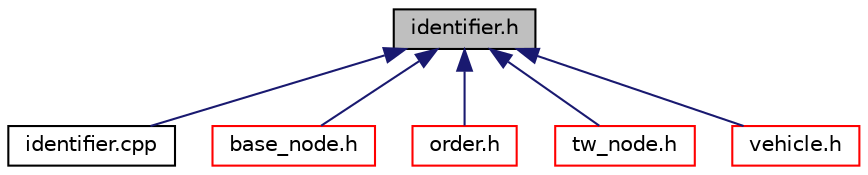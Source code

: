 digraph "identifier.h"
{
 // LATEX_PDF_SIZE
  edge [fontname="Helvetica",fontsize="10",labelfontname="Helvetica",labelfontsize="10"];
  node [fontname="Helvetica",fontsize="10",shape=record];
  Node1 [label="identifier.h",height=0.2,width=0.4,color="black", fillcolor="grey75", style="filled", fontcolor="black",tooltip=" "];
  Node1 -> Node2 [dir="back",color="midnightblue",fontsize="10",style="solid",fontname="Helvetica"];
  Node2 [label="identifier.cpp",height=0.2,width=0.4,color="black", fillcolor="white", style="filled",URL="$identifier_8cpp.html",tooltip=" "];
  Node1 -> Node3 [dir="back",color="midnightblue",fontsize="10",style="solid",fontname="Helvetica"];
  Node3 [label="base_node.h",height=0.2,width=0.4,color="red", fillcolor="white", style="filled",URL="$base__node_8h.html",tooltip=" "];
  Node1 -> Node16 [dir="back",color="midnightblue",fontsize="10",style="solid",fontname="Helvetica"];
  Node16 [label="order.h",height=0.2,width=0.4,color="red", fillcolor="white", style="filled",URL="$order_8h.html",tooltip=" "];
  Node1 -> Node11 [dir="back",color="midnightblue",fontsize="10",style="solid",fontname="Helvetica"];
  Node11 [label="tw_node.h",height=0.2,width=0.4,color="red", fillcolor="white", style="filled",URL="$tw__node_8h.html",tooltip=" "];
  Node1 -> Node33 [dir="back",color="midnightblue",fontsize="10",style="solid",fontname="Helvetica"];
  Node33 [label="vehicle.h",height=0.2,width=0.4,color="red", fillcolor="white", style="filled",URL="$vehicle_8h.html",tooltip=" "];
}
